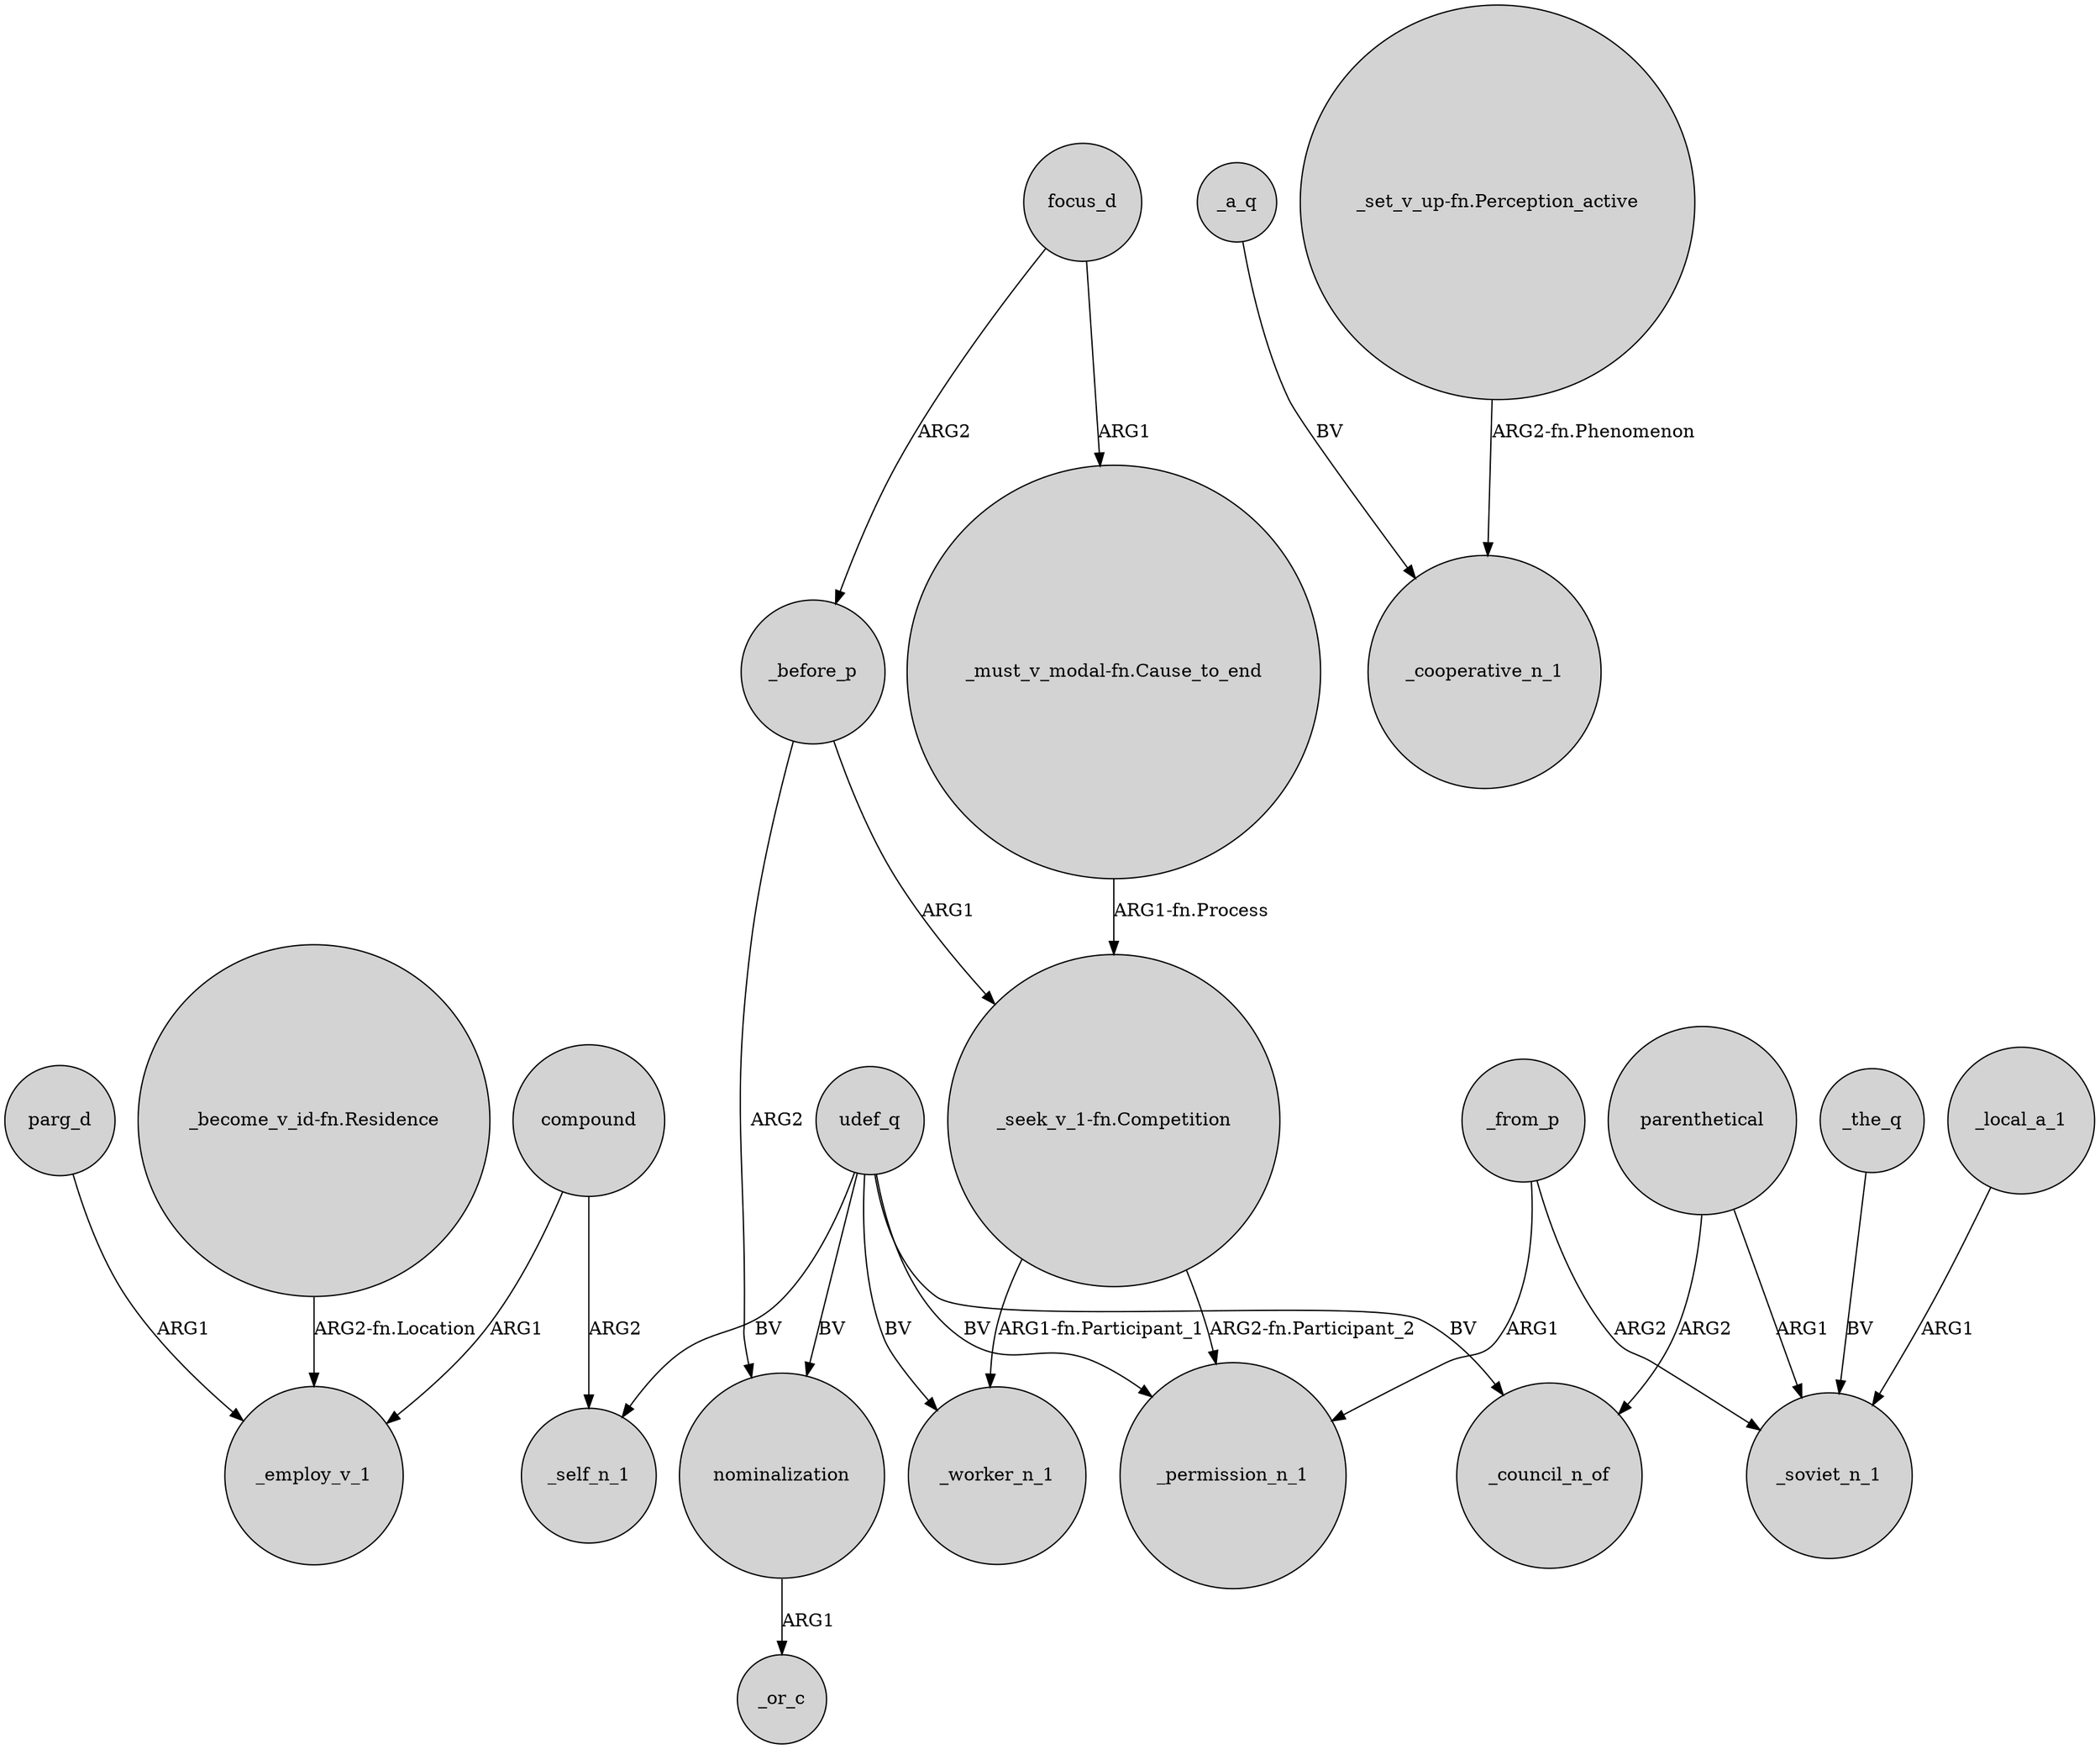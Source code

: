 digraph {
	node [shape=circle style=filled]
	"_become_v_id-fn.Residence" -> _employ_v_1 [label="ARG2-fn.Location"]
	_before_p -> "_seek_v_1-fn.Competition" [label=ARG1]
	focus_d -> "_must_v_modal-fn.Cause_to_end" [label=ARG1]
	_before_p -> nominalization [label=ARG2]
	_a_q -> _cooperative_n_1 [label=BV]
	parenthetical -> _soviet_n_1 [label=ARG1]
	focus_d -> _before_p [label=ARG2]
	_local_a_1 -> _soviet_n_1 [label=ARG1]
	udef_q -> nominalization [label=BV]
	compound -> _self_n_1 [label=ARG2]
	_from_p -> _permission_n_1 [label=ARG1]
	"_set_v_up-fn.Perception_active" -> _cooperative_n_1 [label="ARG2-fn.Phenomenon"]
	udef_q -> _council_n_of [label=BV]
	"_must_v_modal-fn.Cause_to_end" -> "_seek_v_1-fn.Competition" [label="ARG1-fn.Process"]
	udef_q -> _self_n_1 [label=BV]
	parg_d -> _employ_v_1 [label=ARG1]
	_the_q -> _soviet_n_1 [label=BV]
	udef_q -> _worker_n_1 [label=BV]
	parenthetical -> _council_n_of [label=ARG2]
	"_seek_v_1-fn.Competition" -> _worker_n_1 [label="ARG1-fn.Participant_1"]
	compound -> _employ_v_1 [label=ARG1]
	_from_p -> _soviet_n_1 [label=ARG2]
	udef_q -> _permission_n_1 [label=BV]
	nominalization -> _or_c [label=ARG1]
	"_seek_v_1-fn.Competition" -> _permission_n_1 [label="ARG2-fn.Participant_2"]
}
